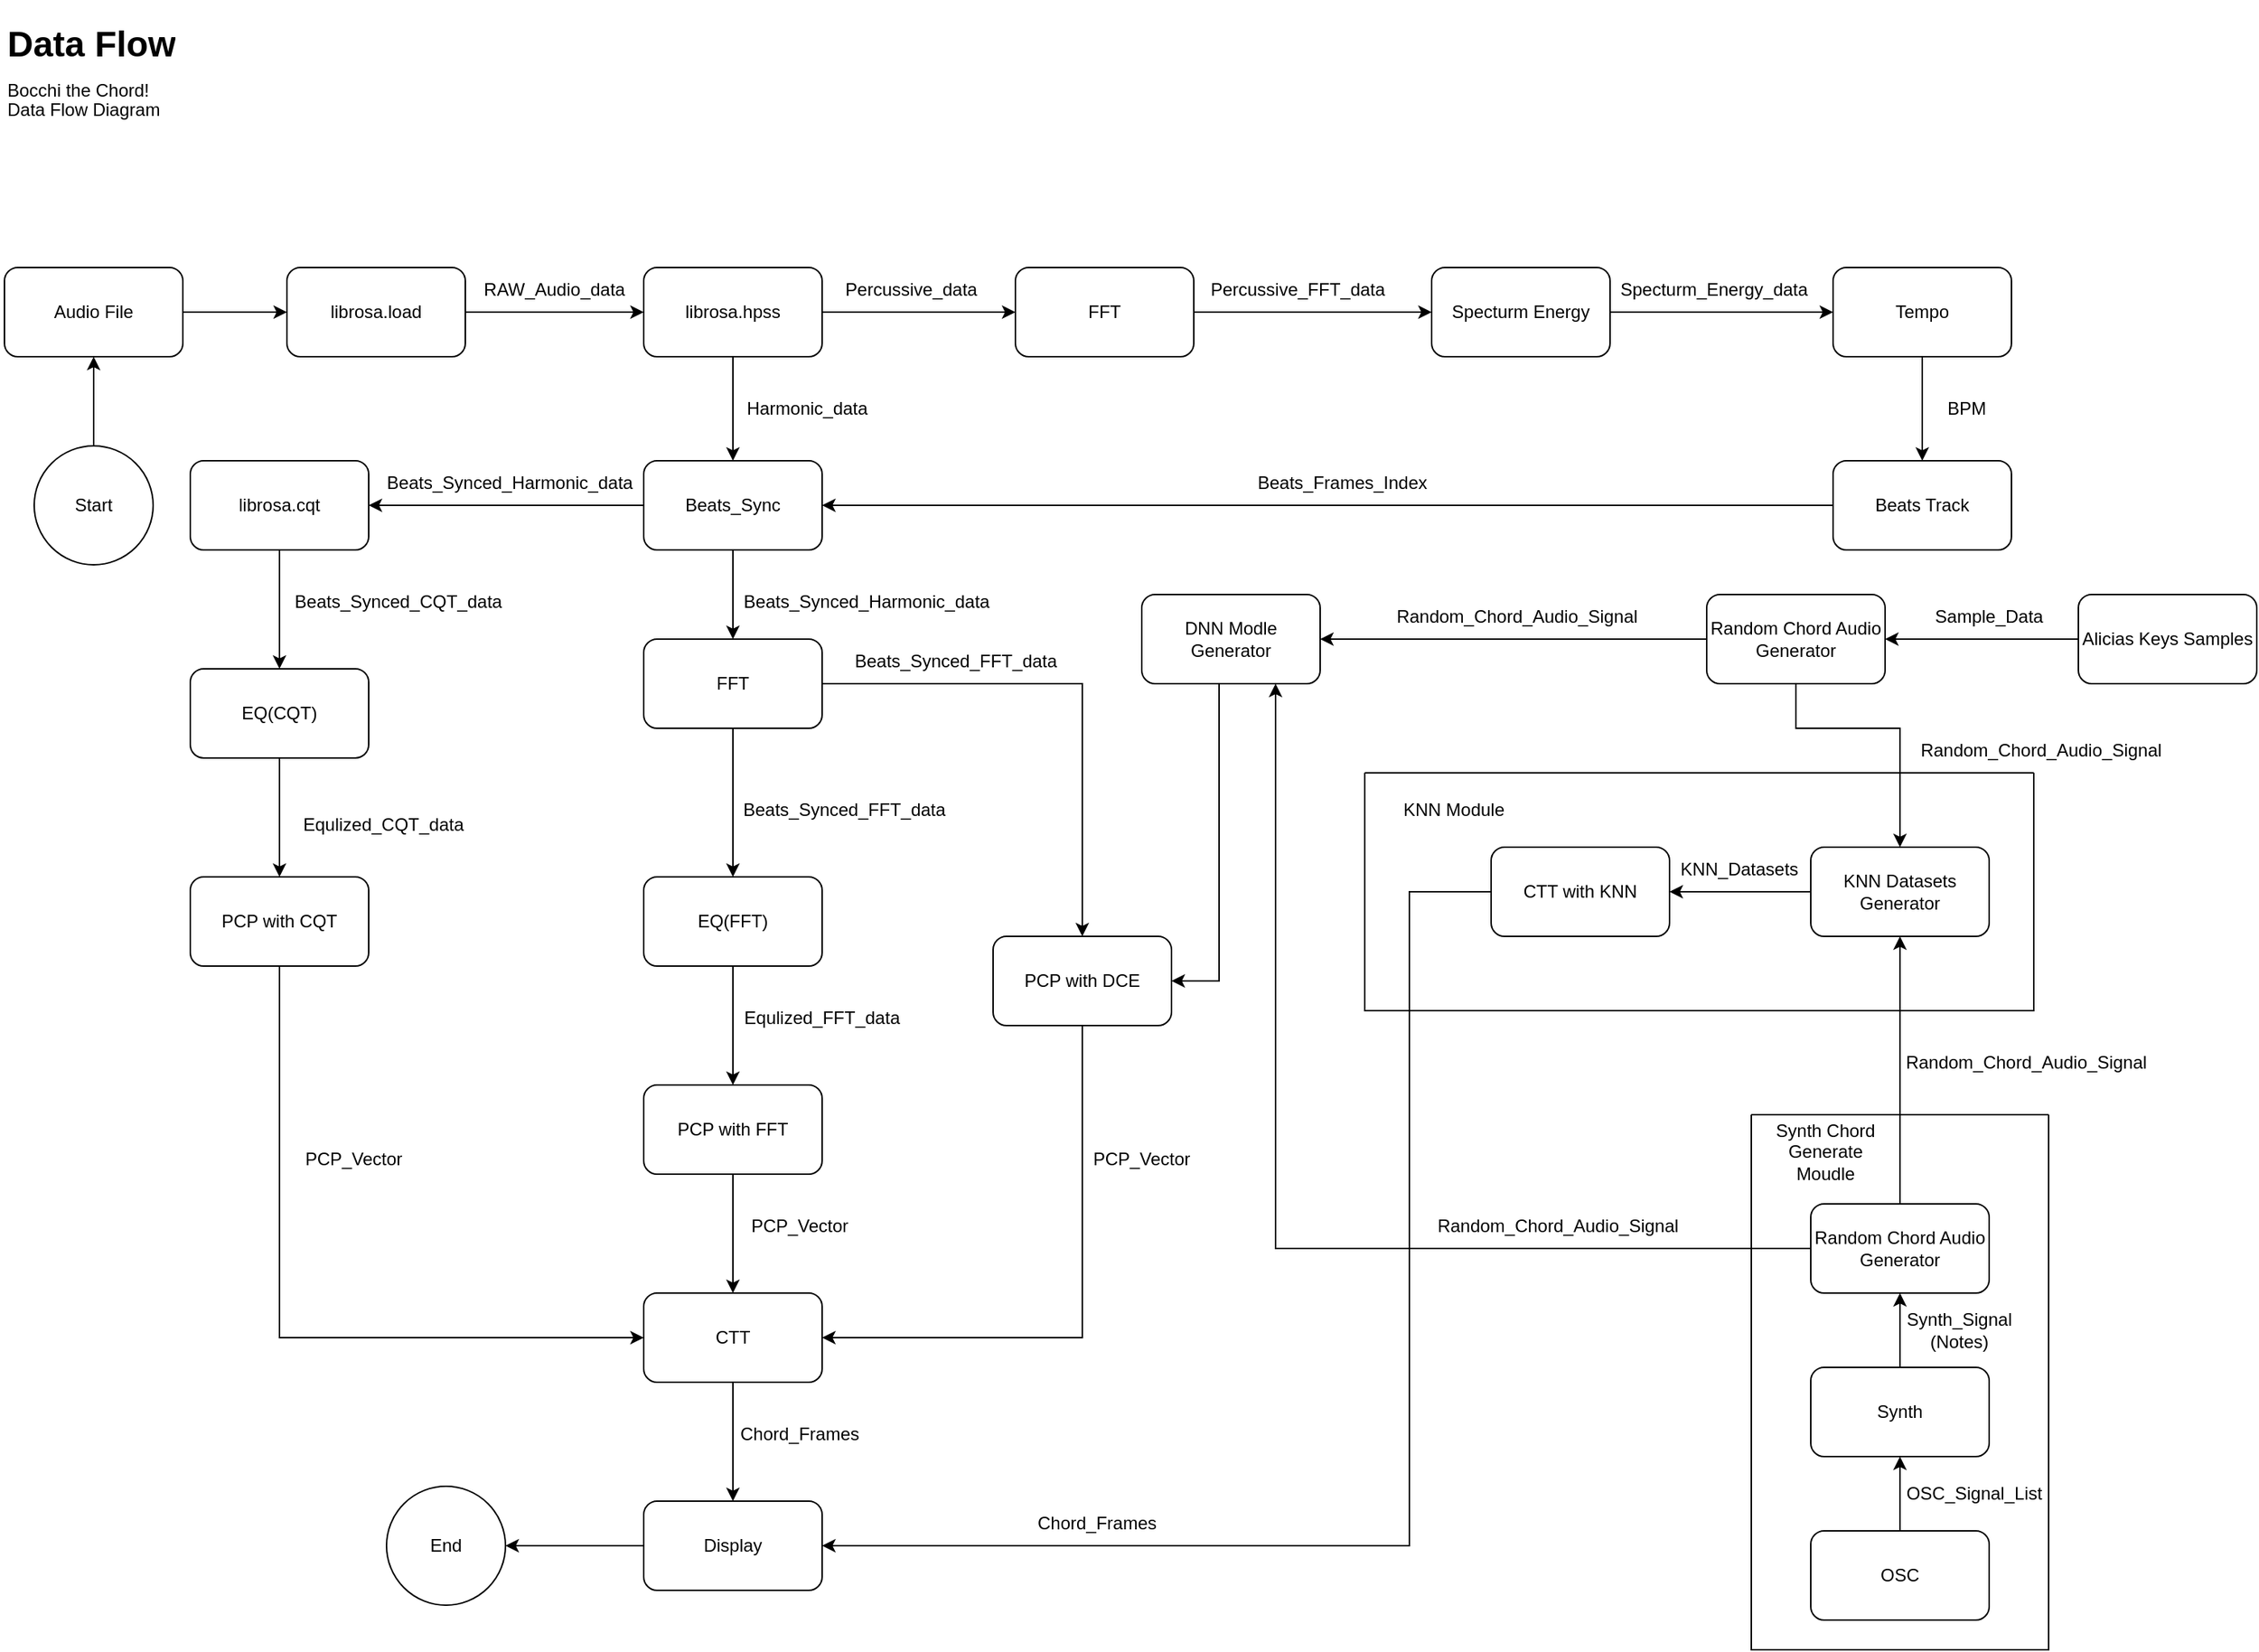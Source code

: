 <mxfile version="21.2.1" type="device">
  <diagram name="Page-1" id="flHcIw07MHjJfFdMiE5C">
    <mxGraphModel dx="2835" dy="2213" grid="1" gridSize="10" guides="1" tooltips="1" connect="1" arrows="1" fold="1" page="1" pageScale="1" pageWidth="1600" pageHeight="1200" math="0" shadow="0">
      <root>
        <mxCell id="0" />
        <mxCell id="1" parent="0" />
        <mxCell id="0KXqUqGdrFxnLFWA2XL2-1" value="&lt;h1&gt;Data Flow&lt;/h1&gt;&lt;p style=&quot;line-height: 10%;&quot;&gt;Bocchi the Chord!&amp;nbsp;&lt;/p&gt;&lt;p style=&quot;line-height: 10%;&quot;&gt;&lt;span style=&quot;background-color: initial;&quot;&gt;Data Flow Diagram&lt;/span&gt;&lt;/p&gt;" style="text;html=1;strokeColor=none;fillColor=none;spacing=5;spacingTop=-20;whiteSpace=wrap;overflow=hidden;rounded=0;" parent="1" vertex="1">
          <mxGeometry x="40" y="30" width="190" height="120" as="geometry" />
        </mxCell>
        <mxCell id="0KXqUqGdrFxnLFWA2XL2-4" value="" style="edgeStyle=orthogonalEdgeStyle;rounded=0;orthogonalLoop=1;jettySize=auto;html=1;" parent="1" source="0KXqUqGdrFxnLFWA2XL2-2" target="0KXqUqGdrFxnLFWA2XL2-3" edge="1">
          <mxGeometry relative="1" as="geometry" />
        </mxCell>
        <mxCell id="0KXqUqGdrFxnLFWA2XL2-2" value="Audio File" style="rounded=1;whiteSpace=wrap;html=1;" parent="1" vertex="1">
          <mxGeometry x="43" y="200" width="120" height="60" as="geometry" />
        </mxCell>
        <mxCell id="0KXqUqGdrFxnLFWA2XL2-6" value="" style="edgeStyle=orthogonalEdgeStyle;rounded=0;orthogonalLoop=1;jettySize=auto;html=1;" parent="1" source="0KXqUqGdrFxnLFWA2XL2-3" target="0KXqUqGdrFxnLFWA2XL2-5" edge="1">
          <mxGeometry relative="1" as="geometry" />
        </mxCell>
        <mxCell id="0KXqUqGdrFxnLFWA2XL2-3" value="librosa.load" style="rounded=1;whiteSpace=wrap;html=1;" parent="1" vertex="1">
          <mxGeometry x="233" y="200" width="120" height="60" as="geometry" />
        </mxCell>
        <mxCell id="0KXqUqGdrFxnLFWA2XL2-9" value="" style="edgeStyle=orthogonalEdgeStyle;rounded=0;orthogonalLoop=1;jettySize=auto;html=1;" parent="1" source="0KXqUqGdrFxnLFWA2XL2-5" target="0KXqUqGdrFxnLFWA2XL2-8" edge="1">
          <mxGeometry relative="1" as="geometry" />
        </mxCell>
        <mxCell id="0KXqUqGdrFxnLFWA2XL2-11" value="" style="edgeStyle=orthogonalEdgeStyle;rounded=0;orthogonalLoop=1;jettySize=auto;html=1;" parent="1" source="0KXqUqGdrFxnLFWA2XL2-5" target="0KXqUqGdrFxnLFWA2XL2-10" edge="1">
          <mxGeometry relative="1" as="geometry" />
        </mxCell>
        <mxCell id="0KXqUqGdrFxnLFWA2XL2-5" value="librosa.hpss" style="rounded=1;whiteSpace=wrap;html=1;" parent="1" vertex="1">
          <mxGeometry x="473" y="200" width="120" height="60" as="geometry" />
        </mxCell>
        <mxCell id="0KXqUqGdrFxnLFWA2XL2-7" value="RAW_Audio_data" style="text;html=1;strokeColor=none;fillColor=none;align=center;verticalAlign=middle;whiteSpace=wrap;rounded=0;" parent="1" vertex="1">
          <mxGeometry x="383" y="200" width="60" height="30" as="geometry" />
        </mxCell>
        <mxCell id="0KXqUqGdrFxnLFWA2XL2-14" value="" style="edgeStyle=orthogonalEdgeStyle;rounded=0;orthogonalLoop=1;jettySize=auto;html=1;" parent="1" source="0KXqUqGdrFxnLFWA2XL2-8" target="0KXqUqGdrFxnLFWA2XL2-13" edge="1">
          <mxGeometry relative="1" as="geometry" />
        </mxCell>
        <mxCell id="0KXqUqGdrFxnLFWA2XL2-8" value="FFT" style="rounded=1;whiteSpace=wrap;html=1;" parent="1" vertex="1">
          <mxGeometry x="723" y="200" width="120" height="60" as="geometry" />
        </mxCell>
        <mxCell id="0KXqUqGdrFxnLFWA2XL2-31" value="" style="edgeStyle=orthogonalEdgeStyle;rounded=0;orthogonalLoop=1;jettySize=auto;html=1;" parent="1" source="0KXqUqGdrFxnLFWA2XL2-10" target="0KXqUqGdrFxnLFWA2XL2-30" edge="1">
          <mxGeometry relative="1" as="geometry" />
        </mxCell>
        <mxCell id="0KXqUqGdrFxnLFWA2XL2-10" value="Beats_Sync" style="rounded=1;whiteSpace=wrap;html=1;" parent="1" vertex="1">
          <mxGeometry x="473" y="330" width="120" height="60" as="geometry" />
        </mxCell>
        <mxCell id="0KXqUqGdrFxnLFWA2XL2-12" value="Percussive_data" style="text;html=1;strokeColor=none;fillColor=none;align=center;verticalAlign=middle;whiteSpace=wrap;rounded=0;" parent="1" vertex="1">
          <mxGeometry x="623" y="200" width="60" height="30" as="geometry" />
        </mxCell>
        <mxCell id="0KXqUqGdrFxnLFWA2XL2-19" value="" style="edgeStyle=orthogonalEdgeStyle;rounded=0;orthogonalLoop=1;jettySize=auto;html=1;" parent="1" source="0KXqUqGdrFxnLFWA2XL2-13" target="0KXqUqGdrFxnLFWA2XL2-18" edge="1">
          <mxGeometry relative="1" as="geometry" />
        </mxCell>
        <mxCell id="0KXqUqGdrFxnLFWA2XL2-13" value="Specturm Energy" style="rounded=1;whiteSpace=wrap;html=1;" parent="1" vertex="1">
          <mxGeometry x="1003" y="200" width="120" height="60" as="geometry" />
        </mxCell>
        <mxCell id="0KXqUqGdrFxnLFWA2XL2-17" value="Percussive_FFT_data" style="text;html=1;strokeColor=none;fillColor=none;align=center;verticalAlign=middle;whiteSpace=wrap;rounded=0;" parent="1" vertex="1">
          <mxGeometry x="883" y="200" width="60" height="30" as="geometry" />
        </mxCell>
        <mxCell id="0KXqUqGdrFxnLFWA2XL2-21" value="" style="edgeStyle=orthogonalEdgeStyle;rounded=0;orthogonalLoop=1;jettySize=auto;html=1;" parent="1" source="0KXqUqGdrFxnLFWA2XL2-18" target="0KXqUqGdrFxnLFWA2XL2-20" edge="1">
          <mxGeometry relative="1" as="geometry" />
        </mxCell>
        <mxCell id="0KXqUqGdrFxnLFWA2XL2-18" value="Tempo" style="rounded=1;whiteSpace=wrap;html=1;" parent="1" vertex="1">
          <mxGeometry x="1273" y="200" width="120" height="60" as="geometry" />
        </mxCell>
        <mxCell id="0KXqUqGdrFxnLFWA2XL2-20" value="Beats Track" style="rounded=1;whiteSpace=wrap;html=1;" parent="1" vertex="1">
          <mxGeometry x="1273" y="330" width="120" height="60" as="geometry" />
        </mxCell>
        <mxCell id="0KXqUqGdrFxnLFWA2XL2-22" value="Specturm_Energy_data" style="text;html=1;strokeColor=none;fillColor=none;align=center;verticalAlign=middle;whiteSpace=wrap;rounded=0;" parent="1" vertex="1">
          <mxGeometry x="1163" y="200" width="60" height="30" as="geometry" />
        </mxCell>
        <mxCell id="0KXqUqGdrFxnLFWA2XL2-24" value="BPM" style="text;html=1;strokeColor=none;fillColor=none;align=center;verticalAlign=middle;whiteSpace=wrap;rounded=0;" parent="1" vertex="1">
          <mxGeometry x="1333" y="280" width="60" height="30" as="geometry" />
        </mxCell>
        <mxCell id="0KXqUqGdrFxnLFWA2XL2-25" value="" style="endArrow=classic;html=1;rounded=0;exitX=0;exitY=0.5;exitDx=0;exitDy=0;" parent="1" source="0KXqUqGdrFxnLFWA2XL2-20" target="0KXqUqGdrFxnLFWA2XL2-10" edge="1">
          <mxGeometry width="50" height="50" relative="1" as="geometry">
            <mxPoint x="863" y="490" as="sourcePoint" />
            <mxPoint x="913" y="440" as="targetPoint" />
          </mxGeometry>
        </mxCell>
        <mxCell id="0KXqUqGdrFxnLFWA2XL2-26" value="Beats_Frames_Index" style="text;html=1;strokeColor=none;fillColor=none;align=center;verticalAlign=middle;whiteSpace=wrap;rounded=0;" parent="1" vertex="1">
          <mxGeometry x="913" y="330" width="60" height="30" as="geometry" />
        </mxCell>
        <mxCell id="0KXqUqGdrFxnLFWA2XL2-28" value="Harmonic_data" style="text;html=1;strokeColor=none;fillColor=none;align=center;verticalAlign=middle;whiteSpace=wrap;rounded=0;" parent="1" vertex="1">
          <mxGeometry x="553" y="280" width="60" height="30" as="geometry" />
        </mxCell>
        <mxCell id="0KXqUqGdrFxnLFWA2XL2-34" value="" style="edgeStyle=orthogonalEdgeStyle;rounded=0;orthogonalLoop=1;jettySize=auto;html=1;" parent="1" source="0KXqUqGdrFxnLFWA2XL2-30" target="0KXqUqGdrFxnLFWA2XL2-33" edge="1">
          <mxGeometry relative="1" as="geometry" />
        </mxCell>
        <mxCell id="0KXqUqGdrFxnLFWA2XL2-54" value="" style="edgeStyle=orthogonalEdgeStyle;rounded=0;orthogonalLoop=1;jettySize=auto;html=1;" parent="1" source="0KXqUqGdrFxnLFWA2XL2-30" target="0KXqUqGdrFxnLFWA2XL2-53" edge="1">
          <mxGeometry relative="1" as="geometry" />
        </mxCell>
        <mxCell id="0KXqUqGdrFxnLFWA2XL2-30" value="FFT" style="rounded=1;whiteSpace=wrap;html=1;" parent="1" vertex="1">
          <mxGeometry x="473" y="450" width="120" height="60" as="geometry" />
        </mxCell>
        <mxCell id="0KXqUqGdrFxnLFWA2XL2-32" value="Beats_Synced_Harmonic_data" style="text;html=1;strokeColor=none;fillColor=none;align=center;verticalAlign=middle;whiteSpace=wrap;rounded=0;" parent="1" vertex="1">
          <mxGeometry x="593" y="410" width="60" height="30" as="geometry" />
        </mxCell>
        <mxCell id="0KXqUqGdrFxnLFWA2XL2-48" value="" style="edgeStyle=orthogonalEdgeStyle;rounded=0;orthogonalLoop=1;jettySize=auto;html=1;" parent="1" source="0KXqUqGdrFxnLFWA2XL2-33" target="0KXqUqGdrFxnLFWA2XL2-47" edge="1">
          <mxGeometry relative="1" as="geometry" />
        </mxCell>
        <mxCell id="0KXqUqGdrFxnLFWA2XL2-33" value="EQ(FFT)" style="rounded=1;whiteSpace=wrap;html=1;" parent="1" vertex="1">
          <mxGeometry x="473" y="610" width="120" height="60" as="geometry" />
        </mxCell>
        <mxCell id="0KXqUqGdrFxnLFWA2XL2-37" value="" style="endArrow=classic;html=1;rounded=0;exitX=0;exitY=0.5;exitDx=0;exitDy=0;entryX=1;entryY=0.5;entryDx=0;entryDy=0;" parent="1" source="0KXqUqGdrFxnLFWA2XL2-10" target="0KXqUqGdrFxnLFWA2XL2-40" edge="1">
          <mxGeometry width="50" height="50" relative="1" as="geometry">
            <mxPoint x="438" y="380" as="sourcePoint" />
            <mxPoint x="328" y="370" as="targetPoint" />
          </mxGeometry>
        </mxCell>
        <mxCell id="0KXqUqGdrFxnLFWA2XL2-38" value="Beats_Synced_Harmonic_data" style="text;html=1;strokeColor=none;fillColor=none;align=center;verticalAlign=middle;whiteSpace=wrap;rounded=0;" parent="1" vertex="1">
          <mxGeometry x="353" y="330" width="60" height="30" as="geometry" />
        </mxCell>
        <mxCell id="0KXqUqGdrFxnLFWA2XL2-43" value="" style="edgeStyle=orthogonalEdgeStyle;rounded=0;orthogonalLoop=1;jettySize=auto;html=1;" parent="1" source="0KXqUqGdrFxnLFWA2XL2-40" target="0KXqUqGdrFxnLFWA2XL2-42" edge="1">
          <mxGeometry relative="1" as="geometry" />
        </mxCell>
        <mxCell id="0KXqUqGdrFxnLFWA2XL2-40" value="librosa.cqt" style="rounded=1;whiteSpace=wrap;html=1;" parent="1" vertex="1">
          <mxGeometry x="168" y="330" width="120" height="60" as="geometry" />
        </mxCell>
        <mxCell id="0KXqUqGdrFxnLFWA2XL2-41" value="Beats_Synced_FFT_data" style="text;html=1;strokeColor=none;fillColor=none;align=center;verticalAlign=middle;whiteSpace=wrap;rounded=0;" parent="1" vertex="1">
          <mxGeometry x="578" y="550" width="60" height="30" as="geometry" />
        </mxCell>
        <mxCell id="0KXqUqGdrFxnLFWA2XL2-46" value="" style="edgeStyle=orthogonalEdgeStyle;rounded=0;orthogonalLoop=1;jettySize=auto;html=1;" parent="1" source="0KXqUqGdrFxnLFWA2XL2-42" target="0KXqUqGdrFxnLFWA2XL2-45" edge="1">
          <mxGeometry relative="1" as="geometry" />
        </mxCell>
        <mxCell id="0KXqUqGdrFxnLFWA2XL2-42" value="EQ(CQT)" style="rounded=1;whiteSpace=wrap;html=1;" parent="1" vertex="1">
          <mxGeometry x="168" y="470" width="120" height="60" as="geometry" />
        </mxCell>
        <mxCell id="0KXqUqGdrFxnLFWA2XL2-44" value="Beats_Synced_CQT_data" style="text;html=1;strokeColor=none;fillColor=none;align=center;verticalAlign=middle;whiteSpace=wrap;rounded=0;" parent="1" vertex="1">
          <mxGeometry x="278" y="410" width="60" height="30" as="geometry" />
        </mxCell>
        <mxCell id="0KXqUqGdrFxnLFWA2XL2-52" style="edgeStyle=orthogonalEdgeStyle;rounded=0;orthogonalLoop=1;jettySize=auto;html=1;entryX=0;entryY=0.5;entryDx=0;entryDy=0;" parent="1" source="0KXqUqGdrFxnLFWA2XL2-45" target="0KXqUqGdrFxnLFWA2XL2-49" edge="1">
          <mxGeometry relative="1" as="geometry">
            <Array as="points">
              <mxPoint x="228" y="920" />
            </Array>
          </mxGeometry>
        </mxCell>
        <mxCell id="0KXqUqGdrFxnLFWA2XL2-45" value="PCP with CQT" style="rounded=1;whiteSpace=wrap;html=1;" parent="1" vertex="1">
          <mxGeometry x="168" y="610" width="120" height="60" as="geometry" />
        </mxCell>
        <mxCell id="0KXqUqGdrFxnLFWA2XL2-50" value="" style="edgeStyle=orthogonalEdgeStyle;rounded=0;orthogonalLoop=1;jettySize=auto;html=1;" parent="1" source="0KXqUqGdrFxnLFWA2XL2-47" target="0KXqUqGdrFxnLFWA2XL2-49" edge="1">
          <mxGeometry relative="1" as="geometry" />
        </mxCell>
        <mxCell id="0KXqUqGdrFxnLFWA2XL2-47" value="PCP with FFT" style="rounded=1;whiteSpace=wrap;html=1;" parent="1" vertex="1">
          <mxGeometry x="473" y="750" width="120" height="60" as="geometry" />
        </mxCell>
        <mxCell id="0KXqUqGdrFxnLFWA2XL2-70" style="edgeStyle=orthogonalEdgeStyle;rounded=0;orthogonalLoop=1;jettySize=auto;html=1;" parent="1" source="0KXqUqGdrFxnLFWA2XL2-49" target="0KXqUqGdrFxnLFWA2XL2-69" edge="1">
          <mxGeometry relative="1" as="geometry" />
        </mxCell>
        <mxCell id="0KXqUqGdrFxnLFWA2XL2-49" value="CTT" style="rounded=1;whiteSpace=wrap;html=1;" parent="1" vertex="1">
          <mxGeometry x="473" y="890" width="120" height="60" as="geometry" />
        </mxCell>
        <mxCell id="0KXqUqGdrFxnLFWA2XL2-55" style="edgeStyle=orthogonalEdgeStyle;rounded=0;orthogonalLoop=1;jettySize=auto;html=1;entryX=1;entryY=0.5;entryDx=0;entryDy=0;" parent="1" source="0KXqUqGdrFxnLFWA2XL2-53" target="0KXqUqGdrFxnLFWA2XL2-49" edge="1">
          <mxGeometry relative="1" as="geometry">
            <mxPoint x="768" y="950" as="targetPoint" />
            <Array as="points">
              <mxPoint x="768" y="920" />
            </Array>
          </mxGeometry>
        </mxCell>
        <mxCell id="0KXqUqGdrFxnLFWA2XL2-53" value="PCP with DCE" style="rounded=1;whiteSpace=wrap;html=1;" parent="1" vertex="1">
          <mxGeometry x="708" y="650" width="120" height="60" as="geometry" />
        </mxCell>
        <mxCell id="0KXqUqGdrFxnLFWA2XL2-60" style="edgeStyle=orthogonalEdgeStyle;rounded=0;orthogonalLoop=1;jettySize=auto;html=1;" parent="1" source="0KXqUqGdrFxnLFWA2XL2-56" target="0KXqUqGdrFxnLFWA2XL2-59" edge="1">
          <mxGeometry relative="1" as="geometry" />
        </mxCell>
        <mxCell id="0KXqUqGdrFxnLFWA2XL2-56" value="Alicias Keys Samples" style="rounded=1;whiteSpace=wrap;html=1;" parent="1" vertex="1">
          <mxGeometry x="1438" y="420" width="120" height="60" as="geometry" />
        </mxCell>
        <mxCell id="0KXqUqGdrFxnLFWA2XL2-63" value="" style="swimlane;startSize=0;" parent="1" vertex="1">
          <mxGeometry x="958" y="540" width="450" height="160" as="geometry">
            <mxRectangle x="1055" y="540" width="50" height="40" as="alternateBounds" />
          </mxGeometry>
        </mxCell>
        <mxCell id="0XwQ0cWngyI9H_PLWxxz-5" style="edgeStyle=orthogonalEdgeStyle;rounded=0;orthogonalLoop=1;jettySize=auto;html=1;" edge="1" parent="0KXqUqGdrFxnLFWA2XL2-63" source="0KXqUqGdrFxnLFWA2XL2-61" target="0KXqUqGdrFxnLFWA2XL2-66">
          <mxGeometry relative="1" as="geometry" />
        </mxCell>
        <mxCell id="0KXqUqGdrFxnLFWA2XL2-61" value="KNN Datasets Generator" style="rounded=1;whiteSpace=wrap;html=1;" parent="0KXqUqGdrFxnLFWA2XL2-63" vertex="1">
          <mxGeometry x="300" y="50" width="120" height="60" as="geometry" />
        </mxCell>
        <mxCell id="0KXqUqGdrFxnLFWA2XL2-66" value="CTT with KNN" style="rounded=1;whiteSpace=wrap;html=1;" parent="0KXqUqGdrFxnLFWA2XL2-63" vertex="1">
          <mxGeometry x="85" y="50" width="120" height="60" as="geometry" />
        </mxCell>
        <mxCell id="0XwQ0cWngyI9H_PLWxxz-23" value="KNN Module" style="text;html=1;strokeColor=none;fillColor=none;align=center;verticalAlign=middle;whiteSpace=wrap;rounded=0;" vertex="1" parent="0KXqUqGdrFxnLFWA2XL2-63">
          <mxGeometry x="20" y="10" width="80" height="30" as="geometry" />
        </mxCell>
        <mxCell id="0XwQ0cWngyI9H_PLWxxz-34" value="KNN_Datasets" style="text;html=1;strokeColor=none;fillColor=none;align=center;verticalAlign=middle;whiteSpace=wrap;rounded=0;" vertex="1" parent="0KXqUqGdrFxnLFWA2XL2-63">
          <mxGeometry x="222" y="50" width="60" height="30" as="geometry" />
        </mxCell>
        <mxCell id="0XwQ0cWngyI9H_PLWxxz-41" style="edgeStyle=orthogonalEdgeStyle;rounded=0;orthogonalLoop=1;jettySize=auto;html=1;" edge="1" parent="1" source="0KXqUqGdrFxnLFWA2XL2-69" target="0XwQ0cWngyI9H_PLWxxz-40">
          <mxGeometry relative="1" as="geometry" />
        </mxCell>
        <mxCell id="0KXqUqGdrFxnLFWA2XL2-69" value="Display" style="rounded=1;whiteSpace=wrap;html=1;" parent="1" vertex="1">
          <mxGeometry x="473" y="1030" width="120" height="60" as="geometry" />
        </mxCell>
        <mxCell id="0XwQ0cWngyI9H_PLWxxz-31" style="edgeStyle=orthogonalEdgeStyle;rounded=0;orthogonalLoop=1;jettySize=auto;html=1;" edge="1" parent="1" source="0KXqUqGdrFxnLFWA2XL2-59" target="0KXqUqGdrFxnLFWA2XL2-78">
          <mxGeometry relative="1" as="geometry" />
        </mxCell>
        <mxCell id="0XwQ0cWngyI9H_PLWxxz-32" style="edgeStyle=orthogonalEdgeStyle;rounded=0;orthogonalLoop=1;jettySize=auto;html=1;entryX=0.5;entryY=0;entryDx=0;entryDy=0;" edge="1" parent="1" source="0KXqUqGdrFxnLFWA2XL2-59" target="0KXqUqGdrFxnLFWA2XL2-61">
          <mxGeometry relative="1" as="geometry">
            <Array as="points">
              <mxPoint x="1248" y="510" />
              <mxPoint x="1318" y="510" />
            </Array>
          </mxGeometry>
        </mxCell>
        <mxCell id="0KXqUqGdrFxnLFWA2XL2-59" value="Random Chord Audio Generator" style="rounded=1;whiteSpace=wrap;html=1;" parent="1" vertex="1">
          <mxGeometry x="1188" y="420" width="120" height="60" as="geometry" />
        </mxCell>
        <mxCell id="0KXqUqGdrFxnLFWA2XL2-80" style="edgeStyle=orthogonalEdgeStyle;rounded=0;orthogonalLoop=1;jettySize=auto;html=1;entryX=1;entryY=0.5;entryDx=0;entryDy=0;exitX=0.5;exitY=1;exitDx=0;exitDy=0;" parent="1" source="0KXqUqGdrFxnLFWA2XL2-78" target="0KXqUqGdrFxnLFWA2XL2-53" edge="1">
          <mxGeometry relative="1" as="geometry">
            <Array as="points">
              <mxPoint x="860" y="480" />
              <mxPoint x="860" y="680" />
            </Array>
          </mxGeometry>
        </mxCell>
        <mxCell id="0KXqUqGdrFxnLFWA2XL2-78" value="DNN Modle Generator" style="rounded=1;whiteSpace=wrap;html=1;" parent="1" vertex="1">
          <mxGeometry x="808" y="420" width="120" height="60" as="geometry" />
        </mxCell>
        <mxCell id="0XwQ0cWngyI9H_PLWxxz-6" style="edgeStyle=orthogonalEdgeStyle;rounded=0;orthogonalLoop=1;jettySize=auto;html=1;entryX=1;entryY=0.5;entryDx=0;entryDy=0;" edge="1" parent="1" source="0KXqUqGdrFxnLFWA2XL2-66" target="0KXqUqGdrFxnLFWA2XL2-69">
          <mxGeometry relative="1" as="geometry">
            <Array as="points">
              <mxPoint x="988" y="620" />
              <mxPoint x="988" y="1060" />
            </Array>
          </mxGeometry>
        </mxCell>
        <mxCell id="0XwQ0cWngyI9H_PLWxxz-10" style="edgeStyle=orthogonalEdgeStyle;rounded=0;orthogonalLoop=1;jettySize=auto;html=1;exitX=0.5;exitY=0;exitDx=0;exitDy=0;" edge="1" parent="1" source="0XwQ0cWngyI9H_PLWxxz-8" target="0KXqUqGdrFxnLFWA2XL2-61">
          <mxGeometry relative="1" as="geometry">
            <Array as="points">
              <mxPoint x="1318" y="740" />
              <mxPoint x="1318" y="740" />
            </Array>
          </mxGeometry>
        </mxCell>
        <mxCell id="0XwQ0cWngyI9H_PLWxxz-12" value="" style="swimlane;startSize=0;" vertex="1" parent="1">
          <mxGeometry x="1218" y="770" width="200" height="360" as="geometry">
            <mxRectangle x="1300" y="740" width="50" height="40" as="alternateBounds" />
          </mxGeometry>
        </mxCell>
        <mxCell id="0KXqUqGdrFxnLFWA2XL2-57" value="OSC" style="rounded=1;whiteSpace=wrap;html=1;" parent="0XwQ0cWngyI9H_PLWxxz-12" vertex="1">
          <mxGeometry x="40" y="280" width="120" height="60" as="geometry" />
        </mxCell>
        <mxCell id="0KXqUqGdrFxnLFWA2XL2-58" value="Synth" style="rounded=1;whiteSpace=wrap;html=1;" parent="0XwQ0cWngyI9H_PLWxxz-12" vertex="1">
          <mxGeometry x="40" y="170" width="120" height="60" as="geometry" />
        </mxCell>
        <mxCell id="0KXqUqGdrFxnLFWA2XL2-75" style="edgeStyle=orthogonalEdgeStyle;rounded=0;orthogonalLoop=1;jettySize=auto;html=1;" parent="0XwQ0cWngyI9H_PLWxxz-12" source="0KXqUqGdrFxnLFWA2XL2-57" target="0KXqUqGdrFxnLFWA2XL2-58" edge="1">
          <mxGeometry relative="1" as="geometry" />
        </mxCell>
        <mxCell id="0XwQ0cWngyI9H_PLWxxz-8" value="Random Chord Audio Generator" style="rounded=1;whiteSpace=wrap;html=1;" vertex="1" parent="0XwQ0cWngyI9H_PLWxxz-12">
          <mxGeometry x="40" y="60" width="120" height="60" as="geometry" />
        </mxCell>
        <mxCell id="0XwQ0cWngyI9H_PLWxxz-9" style="edgeStyle=orthogonalEdgeStyle;rounded=0;orthogonalLoop=1;jettySize=auto;html=1;" edge="1" parent="0XwQ0cWngyI9H_PLWxxz-12" source="0KXqUqGdrFxnLFWA2XL2-58" target="0XwQ0cWngyI9H_PLWxxz-8">
          <mxGeometry relative="1" as="geometry" />
        </mxCell>
        <mxCell id="0XwQ0cWngyI9H_PLWxxz-24" value="Synth Chord Generate Moudle" style="text;html=1;strokeColor=none;fillColor=none;align=center;verticalAlign=middle;whiteSpace=wrap;rounded=0;" vertex="1" parent="0XwQ0cWngyI9H_PLWxxz-12">
          <mxGeometry x="10" y="10" width="80" height="30" as="geometry" />
        </mxCell>
        <mxCell id="0XwQ0cWngyI9H_PLWxxz-25" value="OSC_Signal_List" style="text;html=1;strokeColor=none;fillColor=none;align=center;verticalAlign=middle;whiteSpace=wrap;rounded=0;" vertex="1" parent="0XwQ0cWngyI9H_PLWxxz-12">
          <mxGeometry x="120" y="240" width="60" height="30" as="geometry" />
        </mxCell>
        <mxCell id="0XwQ0cWngyI9H_PLWxxz-26" value="Synth_Signal (Notes)" style="text;html=1;strokeColor=none;fillColor=none;align=center;verticalAlign=middle;whiteSpace=wrap;rounded=0;" vertex="1" parent="0XwQ0cWngyI9H_PLWxxz-12">
          <mxGeometry x="110" y="130" width="60" height="30" as="geometry" />
        </mxCell>
        <mxCell id="0XwQ0cWngyI9H_PLWxxz-13" value="Equlized_FFT_data" style="text;html=1;strokeColor=none;fillColor=none;align=center;verticalAlign=middle;whiteSpace=wrap;rounded=0;" vertex="1" parent="1">
          <mxGeometry x="563" y="690" width="60" height="30" as="geometry" />
        </mxCell>
        <mxCell id="0XwQ0cWngyI9H_PLWxxz-14" value="PCP_Vector" style="text;html=1;strokeColor=none;fillColor=none;align=center;verticalAlign=middle;whiteSpace=wrap;rounded=0;" vertex="1" parent="1">
          <mxGeometry x="248" y="785" width="60" height="30" as="geometry" />
        </mxCell>
        <mxCell id="0XwQ0cWngyI9H_PLWxxz-15" value="PCP_Vector" style="text;html=1;strokeColor=none;fillColor=none;align=center;verticalAlign=middle;whiteSpace=wrap;rounded=0;" vertex="1" parent="1">
          <mxGeometry x="548" y="830" width="60" height="30" as="geometry" />
        </mxCell>
        <mxCell id="0XwQ0cWngyI9H_PLWxxz-16" value="PCP_Vector" style="text;html=1;strokeColor=none;fillColor=none;align=center;verticalAlign=middle;whiteSpace=wrap;rounded=0;" vertex="1" parent="1">
          <mxGeometry x="778" y="785" width="60" height="30" as="geometry" />
        </mxCell>
        <mxCell id="0XwQ0cWngyI9H_PLWxxz-17" value="Beats_Synced_FFT_data" style="text;html=1;strokeColor=none;fillColor=none;align=center;verticalAlign=middle;whiteSpace=wrap;rounded=0;" vertex="1" parent="1">
          <mxGeometry x="653" y="450" width="60" height="30" as="geometry" />
        </mxCell>
        <mxCell id="0XwQ0cWngyI9H_PLWxxz-19" value="Equlized_CQT_data" style="text;html=1;strokeColor=none;fillColor=none;align=center;verticalAlign=middle;whiteSpace=wrap;rounded=0;" vertex="1" parent="1">
          <mxGeometry x="268" y="560" width="60" height="30" as="geometry" />
        </mxCell>
        <mxCell id="0XwQ0cWngyI9H_PLWxxz-20" value="Chord_Frames" style="text;html=1;strokeColor=none;fillColor=none;align=center;verticalAlign=middle;whiteSpace=wrap;rounded=0;" vertex="1" parent="1">
          <mxGeometry x="548" y="970" width="60" height="30" as="geometry" />
        </mxCell>
        <mxCell id="0XwQ0cWngyI9H_PLWxxz-21" value="Chord_Frames" style="text;html=1;strokeColor=none;fillColor=none;align=center;verticalAlign=middle;whiteSpace=wrap;rounded=0;" vertex="1" parent="1">
          <mxGeometry x="748" y="1030" width="60" height="30" as="geometry" />
        </mxCell>
        <mxCell id="0XwQ0cWngyI9H_PLWxxz-28" value="Random_Chord_Audio_Signal" style="text;html=1;strokeColor=none;fillColor=none;align=center;verticalAlign=middle;whiteSpace=wrap;rounded=0;" vertex="1" parent="1">
          <mxGeometry x="1318" y="720" width="170" height="30" as="geometry" />
        </mxCell>
        <mxCell id="0XwQ0cWngyI9H_PLWxxz-29" value="Sample_Data" style="text;html=1;strokeColor=none;fillColor=none;align=center;verticalAlign=middle;whiteSpace=wrap;rounded=0;" vertex="1" parent="1">
          <mxGeometry x="1348" y="420" width="60" height="30" as="geometry" />
        </mxCell>
        <mxCell id="0XwQ0cWngyI9H_PLWxxz-30" value="Random_Chord_Audio_Signal" style="text;html=1;strokeColor=none;fillColor=none;align=center;verticalAlign=middle;whiteSpace=wrap;rounded=0;" vertex="1" parent="1">
          <mxGeometry x="973" y="420" width="175" height="30" as="geometry" />
        </mxCell>
        <mxCell id="0XwQ0cWngyI9H_PLWxxz-33" value="Random_Chord_Audio_Signal" style="text;html=1;strokeColor=none;fillColor=none;align=center;verticalAlign=middle;whiteSpace=wrap;rounded=0;" vertex="1" parent="1">
          <mxGeometry x="1328" y="510" width="170" height="30" as="geometry" />
        </mxCell>
        <mxCell id="0XwQ0cWngyI9H_PLWxxz-35" style="edgeStyle=orthogonalEdgeStyle;rounded=0;orthogonalLoop=1;jettySize=auto;html=1;entryX=0.75;entryY=1;entryDx=0;entryDy=0;" edge="1" parent="1" source="0XwQ0cWngyI9H_PLWxxz-8" target="0KXqUqGdrFxnLFWA2XL2-78">
          <mxGeometry relative="1" as="geometry" />
        </mxCell>
        <mxCell id="0XwQ0cWngyI9H_PLWxxz-36" value="Random_Chord_Audio_Signal" style="text;html=1;strokeColor=none;fillColor=none;align=center;verticalAlign=middle;whiteSpace=wrap;rounded=0;" vertex="1" parent="1">
          <mxGeometry x="1003" y="830" width="170" height="30" as="geometry" />
        </mxCell>
        <mxCell id="0XwQ0cWngyI9H_PLWxxz-39" style="edgeStyle=orthogonalEdgeStyle;rounded=0;orthogonalLoop=1;jettySize=auto;html=1;" edge="1" parent="1" source="0XwQ0cWngyI9H_PLWxxz-38" target="0KXqUqGdrFxnLFWA2XL2-2">
          <mxGeometry relative="1" as="geometry" />
        </mxCell>
        <mxCell id="0XwQ0cWngyI9H_PLWxxz-38" value="Start" style="ellipse;whiteSpace=wrap;html=1;aspect=fixed;" vertex="1" parent="1">
          <mxGeometry x="63" y="320" width="80" height="80" as="geometry" />
        </mxCell>
        <mxCell id="0XwQ0cWngyI9H_PLWxxz-40" value="End" style="ellipse;whiteSpace=wrap;html=1;aspect=fixed;" vertex="1" parent="1">
          <mxGeometry x="300" y="1020" width="80" height="80" as="geometry" />
        </mxCell>
      </root>
    </mxGraphModel>
  </diagram>
</mxfile>

